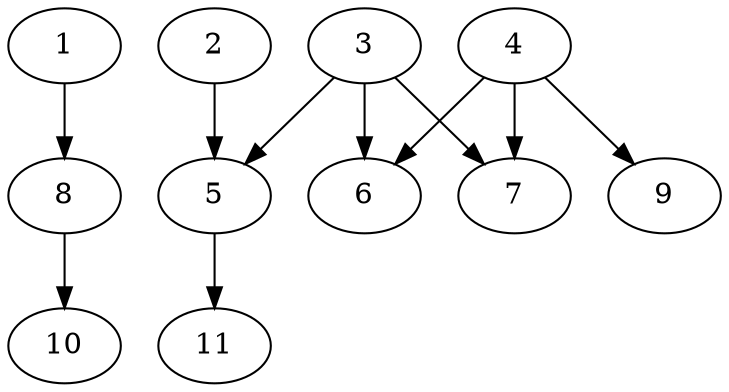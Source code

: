// DAG automatically generated by daggen at Fri May 24 12:58:12 2024
// daggen-master/daggen -n 11 --fat 0.5 --density 0.5 --regular 0.5 --jump 2 --minalpha 20 --maxalpha 50 --dot -o dags_dot_11/sim_5.dot 
digraph G {
  1 [size="28991029248", alpha="45.88"]
  1 -> 8 [size ="75497472"]
  2 [size="782757789696", alpha="20.88"]
  2 -> 5 [size ="679477248"]
  3 [size="5841547950", alpha="49.33"]
  3 -> 5 [size ="411041792"]
  3 -> 6 [size ="411041792"]
  3 -> 7 [size ="411041792"]
  4 [size="68719476736", alpha="37.89"]
  4 -> 6 [size ="134217728"]
  4 -> 7 [size ="134217728"]
  4 -> 9 [size ="134217728"]
  5 [size="134217728000", alpha="38.90"]
  5 -> 11 [size ="209715200"]
  6 [size="1317685268927", alpha="25.15"]
  7 [size="6207043518", alpha="29.55"]
  8 [size="18500174334", alpha="23.91"]
  8 -> 10 [size ="838860800"]
  9 [size="3663247316", alpha="28.69"]
  10 [size="18069531537", alpha="23.19"]
  11 [size="1171327040", alpha="28.64"]
}
